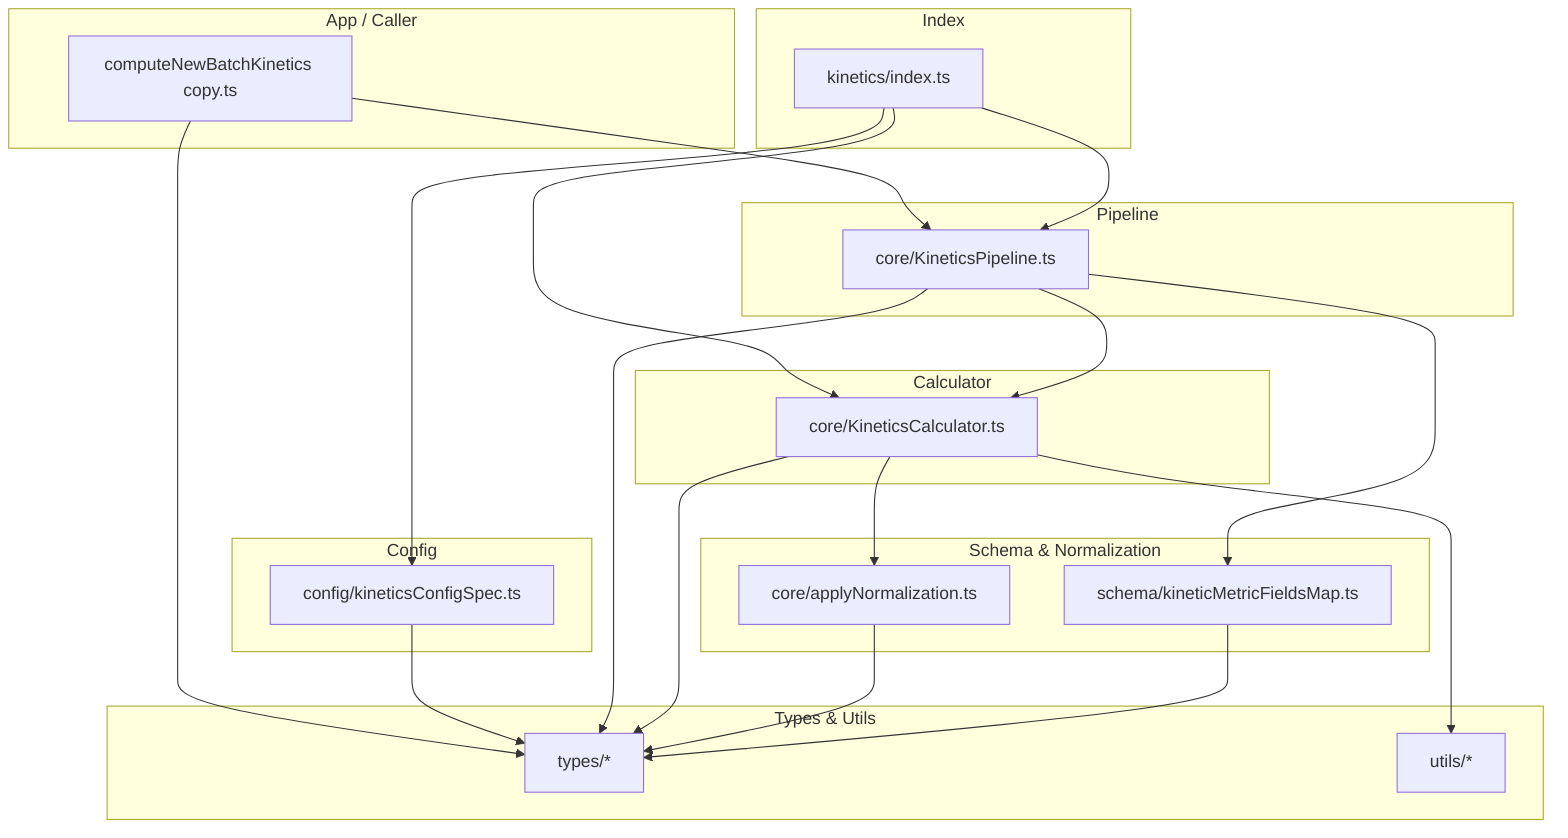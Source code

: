 %% Package-level (clean, minimal-crossing) DAG
flowchart TB
  %% Layers (bottom -> top)
  subgraph L1[Types & Utils]
    TYPES[types/*]
    UTILS[utils/*]
  end

  subgraph L2[Schema & Normalization]
    SCHEMA[schema/kineticMetricFieldsMap.ts]
    NORM[core/applyNormalization.ts]
  end

  subgraph L3[Calculator]
    CALC[core/KineticsCalculator.ts]
  end

  subgraph L4[Pipeline]
    PIPE[core/KineticsPipeline.ts]
  end

  subgraph L5[Config]
    CFG[config/kineticsConfigSpec.ts]
  end

  subgraph L6[Index]
    IDX[kinetics/index.ts]
  end

  subgraph L7[App / Caller]
    APP[computeNewBatchKinetics copy.ts]
  end

  %% Edges (imports): higher layer -> lower layer
  SCHEMA --> TYPES
  NORM --> TYPES
  CALC --> TYPES
  CALC --> UTILS
  CALC --> NORM
  PIPE --> SCHEMA
  PIPE --> CALC
  PIPE --> TYPES
  CFG --> TYPES
  IDX --> CFG
  IDX --> PIPE
  IDX --> CALC
  APP --> PIPE
  APP --> TYPES
